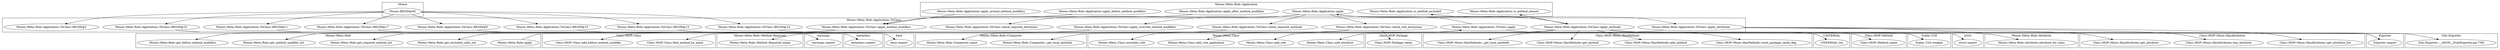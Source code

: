 digraph {
graph [overlap=false]
subgraph cluster_Moose_Meta_Role_Composite {
	label="Moose::Meta::Role::Composite";
	"Moose::Meta::Role::Composite::_get_local_methods";
	"Moose::Meta::Role::Composite::name";
}
subgraph cluster_warnings {
	label="warnings";
	"warnings::import";
}
subgraph cluster_Class_MOP_Mixin_HasMethods {
	label="Class::MOP::Mixin::HasMethods";
	"Class::MOP::Mixin::HasMethods::reset_package_cache_flag";
	"Class::MOP::Mixin::HasMethods::add_method";
	"Class::MOP::Mixin::HasMethods::get_method";
	"Class::MOP::Mixin::HasMethods::_get_local_methods";
}
subgraph cluster_Moose_Meta_Role {
	label="Moose::Meta::Role";
	"Moose::Meta::Role::get_method_modifier_list";
	"Moose::Meta::Role::get_required_method_list";
	"Moose::Meta::Role::get_excluded_roles_list";
	"Moose::Meta::Role::get_before_method_modifiers";
	"Moose::Meta::Role::apply";
}
subgraph cluster_Moose {
	label="Moose";
	"Moose::BEGIN@40";
}
subgraph cluster_Moose_Meta_Role_Attribute {
	label="Moose::Meta::Role::Attribute";
	"Moose::Meta::Role::Attribute::attribute_for_class";
}
subgraph cluster_metaclass {
	label="metaclass";
	"metaclass::import";
}
subgraph cluster_Scalar_Util {
	label="Scalar::Util";
	"Scalar::Util::weaken";
}
subgraph cluster_UNIVERSAL {
	label="UNIVERSAL";
	"UNIVERSAL::isa";
}
subgraph cluster_Moose_Meta_Class {
	label="Moose::Meta::Class";
	"Moose::Meta::Class::add_role";
	"Moose::Meta::Class::add_attribute";
	"Moose::Meta::Class::excludes_role";
	"Moose::Meta::Class::add_role_application";
}
subgraph cluster_Sub_Exporter {
	label="Sub::Exporter";
	"Sub::Exporter::__ANON__[Sub/Exporter.pm:756]";
}
subgraph cluster_base {
	label="base";
	"base::import";
}
subgraph cluster_strict {
	label="strict";
	"strict::import";
}
subgraph cluster_Class_MOP_Class {
	label="Class::MOP::Class";
	"Class::MOP::Class::find_method_by_name";
	"Class::MOP::Class::add_before_method_modifier";
}
subgraph cluster_Exporter {
	label="Exporter";
	"Exporter::import";
}
subgraph cluster_Class_MOP_Package {
	label="Class::MOP::Package";
	"Class::MOP::Package::name";
}
subgraph cluster_Moose_Meta_Role_Method_Required {
	label="Moose::Meta::Role::Method::Required";
	"Moose::Meta::Role::Method::Required::name";
}
subgraph cluster_Class_MOP_Mixin_HasAttributes {
	label="Class::MOP::Mixin::HasAttributes";
	"Class::MOP::Mixin::HasAttributes::get_attribute";
	"Class::MOP::Mixin::HasAttributes::get_attribute_list";
	"Class::MOP::Mixin::HasAttributes::has_attribute";
}
subgraph cluster_Class_MOP_Method {
	label="Class::MOP::Method";
	"Class::MOP::Method::name";
}
subgraph cluster_Moose_Meta_Role_Application {
	label="Moose::Meta::Role::Application";
	"Moose::Meta::Role::Application::is_method_excluded";
	"Moose::Meta::Role::Application::is_method_aliased";
	"Moose::Meta::Role::Application::apply_before_method_modifiers";
	"Moose::Meta::Role::Application::apply_around_method_modifiers";
	"Moose::Meta::Role::Application::apply_after_method_modifiers";
	"Moose::Meta::Role::Application::apply";
}
subgraph cluster_Moose_Meta_Role_Application_ToClass {
	label="Moose::Meta::Role::Application::ToClass";
	"Moose::Meta::Role::Application::ToClass::check_required_methods";
	"Moose::Meta::Role::Application::ToClass::BEGIN@10";
	"Moose::Meta::Role::Application::ToClass::BEGIN@11";
	"Moose::Meta::Role::Application::ToClass::BEGIN@17";
	"Moose::Meta::Role::Application::ToClass::check_role_exclusions";
	"Moose::Meta::Role::Application::ToClass::apply_methods";
	"Moose::Meta::Role::Application::ToClass::BEGIN@2";
	"Moose::Meta::Role::Application::ToClass::apply";
	"Moose::Meta::Role::Application::ToClass::BEGIN@9";
	"Moose::Meta::Role::Application::ToClass::apply_attributes";
	"Moose::Meta::Role::Application::ToClass::BEGIN@13";
	"Moose::Meta::Role::Application::ToClass::BEGIN@15";
	"Moose::Meta::Role::Application::ToClass::apply_override_method_modifiers";
	"Moose::Meta::Role::Application::ToClass::check_required_attributes";
	"Moose::Meta::Role::Application::ToClass::BEGIN@14";
	"Moose::Meta::Role::Application::ToClass::apply_method_modifiers";
}
"Moose::Meta::Role::Application::ToClass::BEGIN@14" -> "Sub::Exporter::__ANON__[Sub/Exporter.pm:756]";
"Moose::Meta::Role::Application::ToClass::apply_attributes" -> "Moose::Meta::Role::Attribute::attribute_for_class";
"Moose::Meta::Role::Application::ToClass::BEGIN@13" -> "Exporter::import";
"Moose::Meta::Role::Application::ToClass::BEGIN@15" -> "Exporter::import";
"Moose::Meta::Role::Application::apply" -> "Moose::Meta::Role::Application::ToClass::check_required_attributes";
"Moose::Meta::Role::Application::ToClass::apply_method_modifiers" -> "Class::MOP::Class::add_before_method_modifier";
"Moose::Meta::Role::Application::ToClass::apply_attributes" -> "Class::MOP::Mixin::HasAttributes::has_attribute";
"Moose::BEGIN@40" -> "Moose::Meta::Role::Application::ToClass::BEGIN@11";
"Moose::Meta::Role::Application::ToClass::apply" -> "Moose::Meta::Class::add_role_application";
"Moose::Meta::Role::Application::ToClass::apply_attributes" -> "Class::MOP::Mixin::HasAttributes::get_attribute_list";
"Moose::BEGIN@40" -> "Moose::Meta::Role::Application::ToClass::BEGIN@15";
"Moose::BEGIN@40" -> "Moose::Meta::Role::Application::ToClass::BEGIN@10";
"Moose::Meta::Role::Application::ToClass::check_role_exclusions" -> "Moose::Meta::Role::get_excluded_roles_list";
"Moose::Meta::Role::Application::apply" -> "Moose::Meta::Role::Application::ToClass::check_required_methods";
"Moose::BEGIN@40" -> "Moose::Meta::Role::Application::ToClass::BEGIN@2";
"Moose::Meta::Role::Application::ToClass::apply" -> "Moose::Meta::Role::Application::apply";
"Moose::Meta::Role::Application::ToClass::BEGIN@11" -> "metaclass::import";
"Moose::Meta::Role::Application::apply" -> "Moose::Meta::Role::Application::ToClass::check_role_exclusions";
"Moose::Meta::Role::Application::ToClass::apply_methods" -> "Class::MOP::Method::name";
"Moose::Meta::Role::Application::ToClass::BEGIN@17" -> "base::import";
"Moose::Meta::Role::Application::ToClass::apply_method_modifiers" -> "Moose::Meta::Role::get_before_method_modifiers";
"Moose::Meta::Role::Application::ToClass::BEGIN@10" -> "warnings::import";
"Moose::Meta::Role::Application::ToClass::apply_override_method_modifiers" -> "Moose::Meta::Role::get_method_modifier_list";
"Moose::Meta::Role::Application::ToClass::apply_method_modifiers" -> "Moose::Meta::Role::get_method_modifier_list";
"Moose::Meta::Role::Application::ToClass::check_role_exclusions" -> "Class::MOP::Package::name";
"Moose::Meta::Role::Application::ToClass::apply" -> "Moose::Meta::Class::add_role";
"Moose::Meta::Role::apply" -> "Moose::Meta::Role::Application::ToClass::apply";
"Moose::Meta::Role::Application::ToClass::BEGIN@9" -> "strict::import";
"Moose::Meta::Role::Application::ToClass::apply_methods" -> "Class::MOP::Mixin::HasMethods::reset_package_cache_flag";
"Moose::Meta::Role::Application::ToClass::apply_attributes" -> "Class::MOP::Mixin::HasAttributes::get_attribute";
"Moose::Meta::Role::Application::ToClass::apply_methods" -> "Class::MOP::Mixin::HasMethods::_get_local_methods";
"Moose::Meta::Role::Application::ToClass::apply_methods" -> "Moose::Meta::Role::Application::is_method_aliased";
"Moose::Meta::Role::Application::ToClass::apply_methods" -> "Class::MOP::Mixin::HasMethods::get_method";
"Moose::BEGIN@40" -> "Moose::Meta::Role::Application::ToClass::BEGIN@13";
"Moose::Meta::Role::Application::ToClass::apply_methods" -> "Moose::Meta::Role::Application::is_method_excluded";
"Moose::Meta::Role::Application::apply_before_method_modifiers" -> "Moose::Meta::Role::Application::ToClass::apply_method_modifiers";
"Moose::Meta::Role::Application::apply_after_method_modifiers" -> "Moose::Meta::Role::Application::ToClass::apply_method_modifiers";
"Moose::Meta::Role::Application::apply_around_method_modifiers" -> "Moose::Meta::Role::Application::ToClass::apply_method_modifiers";
"Moose::Meta::Role::Application::ToClass::apply_methods" -> "Moose::Meta::Role::Composite::_get_local_methods";
"Moose::BEGIN@40" -> "Moose::Meta::Role::Application::ToClass::BEGIN@17";
"Moose::Meta::Role::Application::ToClass::check_role_exclusions" -> "Moose::Meta::Role::Composite::name";
"Moose::Meta::Role::Application::apply" -> "Moose::Meta::Role::Application::ToClass::apply_methods";
"Moose::Meta::Role::Application::ToClass::apply" -> "Scalar::Util::weaken";
"Moose::Meta::Role::Application::ToClass::check_role_exclusions" -> "Moose::Meta::Class::excludes_role";
"Moose::Meta::Role::Application::apply" -> "Moose::Meta::Role::Application::ToClass::apply_attributes";
"Moose::Meta::Role::Application::ToClass::check_required_methods" -> "Class::MOP::Class::find_method_by_name";
"Moose::Meta::Role::Application::ToClass::check_required_methods" -> "Moose::Meta::Role::Method::Required::name";
"Moose::Meta::Role::Application::apply" -> "Moose::Meta::Role::Application::ToClass::apply_override_method_modifiers";
"Moose::Meta::Role::Application::ToClass::apply_methods" -> "UNIVERSAL::isa";
"Moose::BEGIN@40" -> "Moose::Meta::Role::Application::ToClass::BEGIN@14";
"Moose::Meta::Role::Application::ToClass::check_required_methods" -> "Moose::Meta::Role::get_required_method_list";
"Moose::Meta::Role::Application::ToClass::apply_methods" -> "Class::MOP::Mixin::HasMethods::add_method";
"Moose::BEGIN@40" -> "Moose::Meta::Role::Application::ToClass::BEGIN@9";
"Moose::Meta::Role::Application::ToClass::apply_attributes" -> "Moose::Meta::Class::add_attribute";
}

